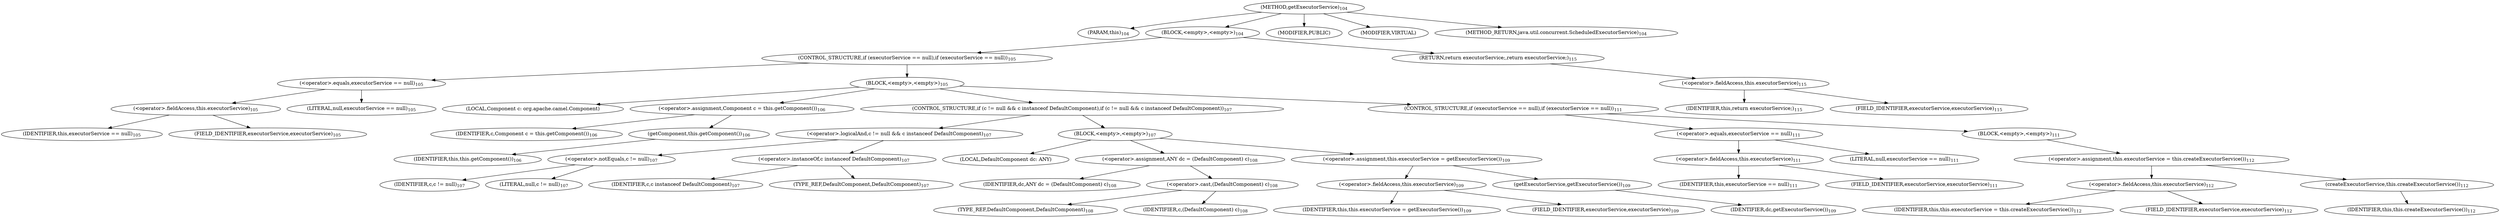 digraph "getExecutorService" {  
"269" [label = <(METHOD,getExecutorService)<SUB>104</SUB>> ]
"23" [label = <(PARAM,this)<SUB>104</SUB>> ]
"270" [label = <(BLOCK,&lt;empty&gt;,&lt;empty&gt;)<SUB>104</SUB>> ]
"271" [label = <(CONTROL_STRUCTURE,if (executorService == null),if (executorService == null))<SUB>105</SUB>> ]
"272" [label = <(&lt;operator&gt;.equals,executorService == null)<SUB>105</SUB>> ]
"273" [label = <(&lt;operator&gt;.fieldAccess,this.executorService)<SUB>105</SUB>> ]
"274" [label = <(IDENTIFIER,this,executorService == null)<SUB>105</SUB>> ]
"275" [label = <(FIELD_IDENTIFIER,executorService,executorService)<SUB>105</SUB>> ]
"276" [label = <(LITERAL,null,executorService == null)<SUB>105</SUB>> ]
"277" [label = <(BLOCK,&lt;empty&gt;,&lt;empty&gt;)<SUB>105</SUB>> ]
"278" [label = <(LOCAL,Component c: org.apache.camel.Component)> ]
"279" [label = <(&lt;operator&gt;.assignment,Component c = this.getComponent())<SUB>106</SUB>> ]
"280" [label = <(IDENTIFIER,c,Component c = this.getComponent())<SUB>106</SUB>> ]
"281" [label = <(getComponent,this.getComponent())<SUB>106</SUB>> ]
"22" [label = <(IDENTIFIER,this,this.getComponent())<SUB>106</SUB>> ]
"282" [label = <(CONTROL_STRUCTURE,if (c != null &amp;&amp; c instanceof DefaultComponent),if (c != null &amp;&amp; c instanceof DefaultComponent))<SUB>107</SUB>> ]
"283" [label = <(&lt;operator&gt;.logicalAnd,c != null &amp;&amp; c instanceof DefaultComponent)<SUB>107</SUB>> ]
"284" [label = <(&lt;operator&gt;.notEquals,c != null)<SUB>107</SUB>> ]
"285" [label = <(IDENTIFIER,c,c != null)<SUB>107</SUB>> ]
"286" [label = <(LITERAL,null,c != null)<SUB>107</SUB>> ]
"287" [label = <(&lt;operator&gt;.instanceOf,c instanceof DefaultComponent)<SUB>107</SUB>> ]
"288" [label = <(IDENTIFIER,c,c instanceof DefaultComponent)<SUB>107</SUB>> ]
"289" [label = <(TYPE_REF,DefaultComponent,DefaultComponent)<SUB>107</SUB>> ]
"290" [label = <(BLOCK,&lt;empty&gt;,&lt;empty&gt;)<SUB>107</SUB>> ]
"291" [label = <(LOCAL,DefaultComponent dc: ANY)> ]
"292" [label = <(&lt;operator&gt;.assignment,ANY dc = (DefaultComponent) c)<SUB>108</SUB>> ]
"293" [label = <(IDENTIFIER,dc,ANY dc = (DefaultComponent) c)<SUB>108</SUB>> ]
"294" [label = <(&lt;operator&gt;.cast,(DefaultComponent) c)<SUB>108</SUB>> ]
"295" [label = <(TYPE_REF,DefaultComponent,DefaultComponent)<SUB>108</SUB>> ]
"296" [label = <(IDENTIFIER,c,(DefaultComponent) c)<SUB>108</SUB>> ]
"297" [label = <(&lt;operator&gt;.assignment,this.executorService = getExecutorService())<SUB>109</SUB>> ]
"298" [label = <(&lt;operator&gt;.fieldAccess,this.executorService)<SUB>109</SUB>> ]
"299" [label = <(IDENTIFIER,this,this.executorService = getExecutorService())<SUB>109</SUB>> ]
"300" [label = <(FIELD_IDENTIFIER,executorService,executorService)<SUB>109</SUB>> ]
"301" [label = <(getExecutorService,getExecutorService())<SUB>109</SUB>> ]
"302" [label = <(IDENTIFIER,dc,getExecutorService())<SUB>109</SUB>> ]
"303" [label = <(CONTROL_STRUCTURE,if (executorService == null),if (executorService == null))<SUB>111</SUB>> ]
"304" [label = <(&lt;operator&gt;.equals,executorService == null)<SUB>111</SUB>> ]
"305" [label = <(&lt;operator&gt;.fieldAccess,this.executorService)<SUB>111</SUB>> ]
"306" [label = <(IDENTIFIER,this,executorService == null)<SUB>111</SUB>> ]
"307" [label = <(FIELD_IDENTIFIER,executorService,executorService)<SUB>111</SUB>> ]
"308" [label = <(LITERAL,null,executorService == null)<SUB>111</SUB>> ]
"309" [label = <(BLOCK,&lt;empty&gt;,&lt;empty&gt;)<SUB>111</SUB>> ]
"310" [label = <(&lt;operator&gt;.assignment,this.executorService = this.createExecutorService())<SUB>112</SUB>> ]
"311" [label = <(&lt;operator&gt;.fieldAccess,this.executorService)<SUB>112</SUB>> ]
"312" [label = <(IDENTIFIER,this,this.executorService = this.createExecutorService())<SUB>112</SUB>> ]
"313" [label = <(FIELD_IDENTIFIER,executorService,executorService)<SUB>112</SUB>> ]
"314" [label = <(createExecutorService,this.createExecutorService())<SUB>112</SUB>> ]
"24" [label = <(IDENTIFIER,this,this.createExecutorService())<SUB>112</SUB>> ]
"315" [label = <(RETURN,return executorService;,return executorService;)<SUB>115</SUB>> ]
"316" [label = <(&lt;operator&gt;.fieldAccess,this.executorService)<SUB>115</SUB>> ]
"317" [label = <(IDENTIFIER,this,return executorService;)<SUB>115</SUB>> ]
"318" [label = <(FIELD_IDENTIFIER,executorService,executorService)<SUB>115</SUB>> ]
"319" [label = <(MODIFIER,PUBLIC)> ]
"320" [label = <(MODIFIER,VIRTUAL)> ]
"321" [label = <(METHOD_RETURN,java.util.concurrent.ScheduledExecutorService)<SUB>104</SUB>> ]
  "269" -> "23" 
  "269" -> "270" 
  "269" -> "319" 
  "269" -> "320" 
  "269" -> "321" 
  "270" -> "271" 
  "270" -> "315" 
  "271" -> "272" 
  "271" -> "277" 
  "272" -> "273" 
  "272" -> "276" 
  "273" -> "274" 
  "273" -> "275" 
  "277" -> "278" 
  "277" -> "279" 
  "277" -> "282" 
  "277" -> "303" 
  "279" -> "280" 
  "279" -> "281" 
  "281" -> "22" 
  "282" -> "283" 
  "282" -> "290" 
  "283" -> "284" 
  "283" -> "287" 
  "284" -> "285" 
  "284" -> "286" 
  "287" -> "288" 
  "287" -> "289" 
  "290" -> "291" 
  "290" -> "292" 
  "290" -> "297" 
  "292" -> "293" 
  "292" -> "294" 
  "294" -> "295" 
  "294" -> "296" 
  "297" -> "298" 
  "297" -> "301" 
  "298" -> "299" 
  "298" -> "300" 
  "301" -> "302" 
  "303" -> "304" 
  "303" -> "309" 
  "304" -> "305" 
  "304" -> "308" 
  "305" -> "306" 
  "305" -> "307" 
  "309" -> "310" 
  "310" -> "311" 
  "310" -> "314" 
  "311" -> "312" 
  "311" -> "313" 
  "314" -> "24" 
  "315" -> "316" 
  "316" -> "317" 
  "316" -> "318" 
}
